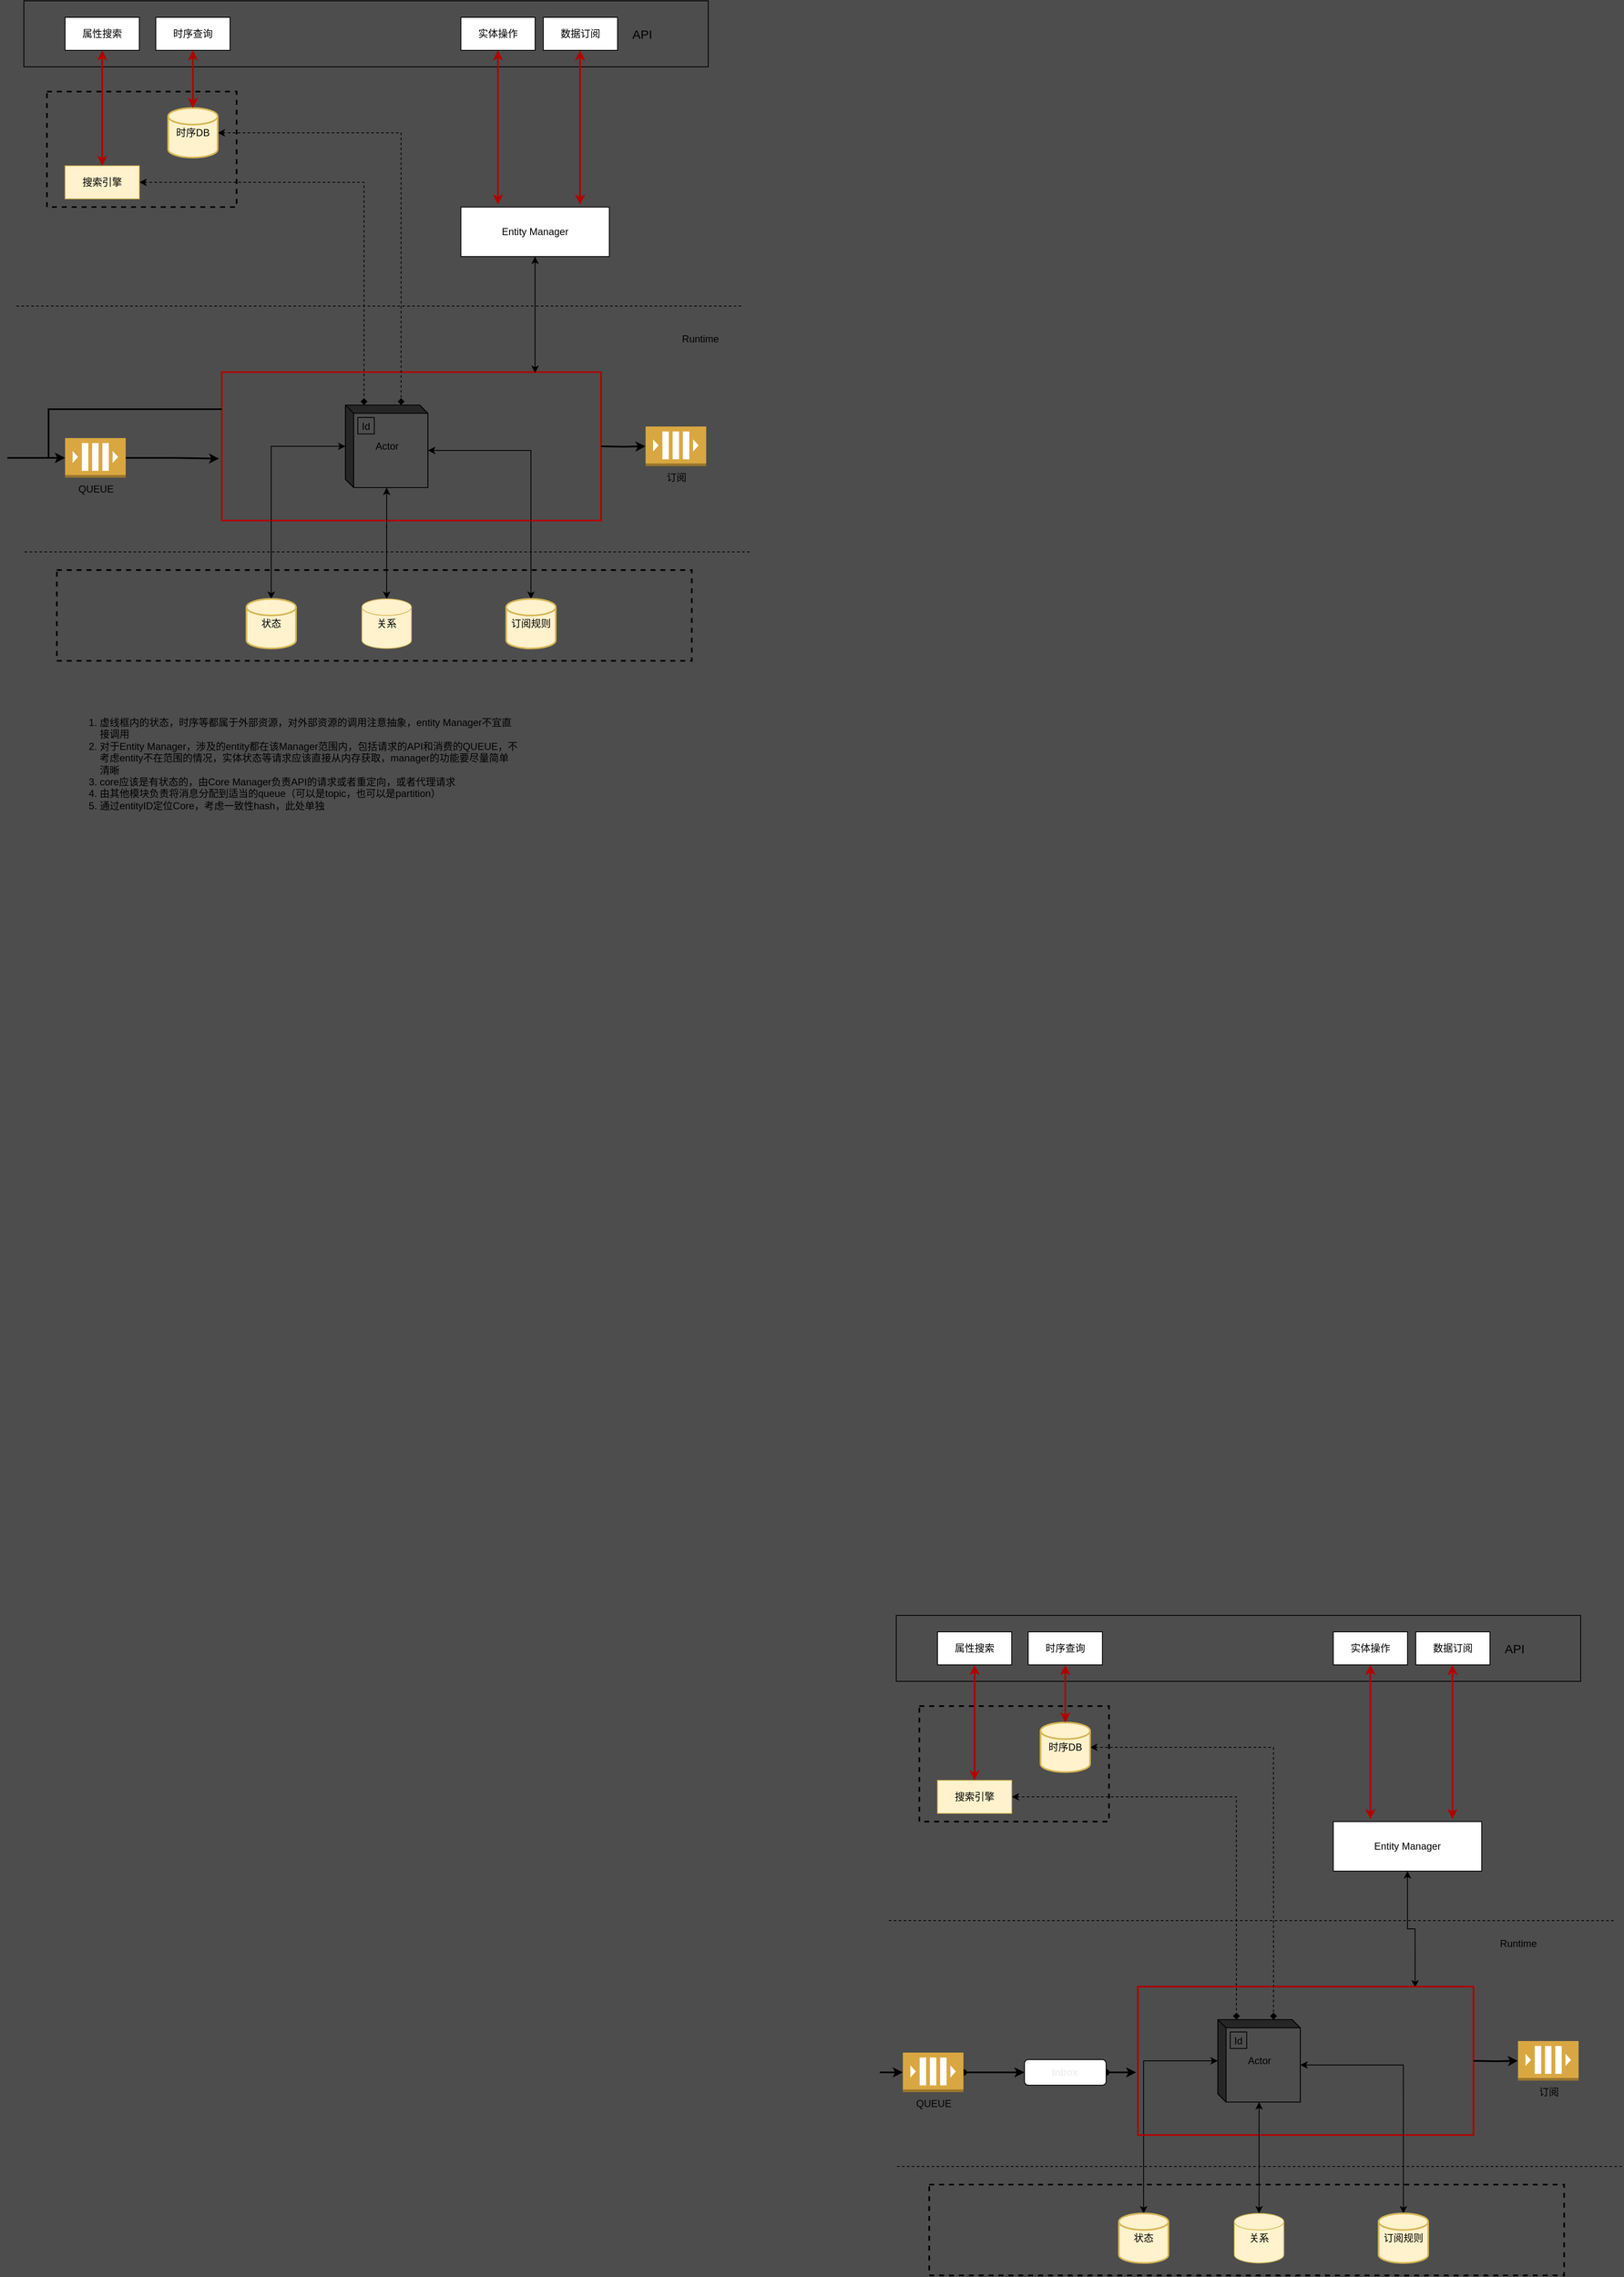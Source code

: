 <mxfile>
    <diagram id="FyU0Id2eyItsdnWR5h70" name="第 1 页">
        <mxGraphModel dx="3776" dy="2023" grid="0" gridSize="10" guides="1" tooltips="1" connect="1" arrows="1" fold="1" page="1" pageScale="1" pageWidth="827" pageHeight="1169" background="#4D4D4D" math="0" shadow="0">
            <root>
                <mxCell id="0"/>
                <mxCell id="1" parent="0"/>
                <mxCell id="mnI2pozkd_vBqkln2XHi-1" value="" style="rounded=0;whiteSpace=wrap;html=1;fillColor=none;" parent="1" vertex="1">
                    <mxGeometry x="-184.06" y="587" width="830" height="80" as="geometry"/>
                </mxCell>
                <mxCell id="mnI2pozkd_vBqkln2XHi-2" value="" style="rounded=0;whiteSpace=wrap;html=1;strokeWidth=2;strokeColor=#B20000;fontColor=#ffffff;fillColor=none;" parent="1" vertex="1">
                    <mxGeometry x="55.94" y="1037" width="460" height="180" as="geometry"/>
                </mxCell>
                <mxCell id="mnI2pozkd_vBqkln2XHi-3" value="" style="rounded=0;whiteSpace=wrap;html=1;fillColor=none;fontSize=15;dashed=1;strokeWidth=2;" parent="1" vertex="1">
                    <mxGeometry x="-144.06" y="1277" width="770" height="110" as="geometry"/>
                </mxCell>
                <mxCell id="mnI2pozkd_vBqkln2XHi-4" style="edgeStyle=orthogonalEdgeStyle;rounded=0;orthogonalLoop=1;jettySize=auto;html=1;startArrow=classic;startFill=1;endArrow=classic;endFill=1;fillColor=#e51400;strokeColor=#B20000;strokeWidth=2;" parent="1" source="mnI2pozkd_vBqkln2XHi-5" target="mnI2pozkd_vBqkln2XHi-12" edge="1">
                    <mxGeometry relative="1" as="geometry"/>
                </mxCell>
                <mxCell id="mnI2pozkd_vBqkln2XHi-5" value="属性搜索" style="rounded=0;whiteSpace=wrap;html=1;" parent="1" vertex="1">
                    <mxGeometry x="-134.06" y="607" width="90" height="40" as="geometry"/>
                </mxCell>
                <mxCell id="mnI2pozkd_vBqkln2XHi-6" value="时序查询" style="rounded=0;whiteSpace=wrap;html=1;" parent="1" vertex="1">
                    <mxGeometry x="-24.06" y="607" width="90" height="40" as="geometry"/>
                </mxCell>
                <mxCell id="mnI2pozkd_vBqkln2XHi-9" style="edgeStyle=orthogonalEdgeStyle;rounded=0;orthogonalLoop=1;jettySize=auto;html=1;startArrow=classic;startFill=1;endArrow=classic;endFill=1;strokeWidth=2;fontSize=15;fillColor=#e51400;strokeColor=#B20000;" parent="1" source="mnI2pozkd_vBqkln2XHi-10" edge="1">
                    <mxGeometry relative="1" as="geometry">
                        <mxPoint x="390.94" y="834" as="targetPoint"/>
                        <Array as="points">
                            <mxPoint x="390.94" y="834"/>
                            <mxPoint x="390.94" y="834"/>
                        </Array>
                    </mxGeometry>
                </mxCell>
                <mxCell id="mnI2pozkd_vBqkln2XHi-10" value="实体操作" style="rounded=0;whiteSpace=wrap;html=1;" parent="1" vertex="1">
                    <mxGeometry x="345.94" y="607" width="90" height="40" as="geometry"/>
                </mxCell>
                <mxCell id="mnI2pozkd_vBqkln2XHi-11" style="edgeStyle=orthogonalEdgeStyle;rounded=0;orthogonalLoop=1;jettySize=auto;html=1;entryX=0;entryY=0;entryDx=22.5;entryDy=0;entryPerimeter=0;startArrow=classic;startFill=1;endArrow=diamond;endFill=1;strokeWidth=1;fontSize=15;dashed=1;" parent="1" source="mnI2pozkd_vBqkln2XHi-12" target="mnI2pozkd_vBqkln2XHi-21" edge="1">
                    <mxGeometry relative="1" as="geometry"/>
                </mxCell>
                <mxCell id="mnI2pozkd_vBqkln2XHi-12" value="&lt;font color=&quot;#000000&quot;&gt;搜索引擎&lt;/font&gt;" style="rounded=0;whiteSpace=wrap;html=1;fillColor=#fff2cc;strokeColor=#d6b656;" parent="1" vertex="1">
                    <mxGeometry x="-134.06" y="787" width="90" height="40" as="geometry"/>
                </mxCell>
                <mxCell id="mnI2pozkd_vBqkln2XHi-13" style="edgeStyle=orthogonalEdgeStyle;rounded=0;orthogonalLoop=1;jettySize=auto;html=1;exitX=0;exitY=0.25;exitDx=0;exitDy=0;entryX=0;entryY=0.5;entryDx=0;entryDy=0;entryPerimeter=0;startArrow=none;startFill=0;strokeWidth=2;" parent="1" source="mnI2pozkd_vBqkln2XHi-2" target="mnI2pozkd_vBqkln2XHi-17" edge="1">
                    <mxGeometry relative="1" as="geometry"/>
                </mxCell>
                <mxCell id="mnI2pozkd_vBqkln2XHi-14" style="edgeStyle=orthogonalEdgeStyle;rounded=0;orthogonalLoop=1;jettySize=auto;html=1;entryX=0;entryY=0.5;entryDx=0;entryDy=0;entryPerimeter=0;startArrow=none;startFill=0;endArrow=classic;endFill=1;strokeWidth=2;fontSize=15;" parent="1" target="mnI2pozkd_vBqkln2XHi-29" edge="1">
                    <mxGeometry relative="1" as="geometry">
                        <mxPoint x="515.94" y="1127" as="sourcePoint"/>
                    </mxGeometry>
                </mxCell>
                <mxCell id="mnI2pozkd_vBqkln2XHi-15" value="" style="edgeStyle=orthogonalEdgeStyle;rounded=0;orthogonalLoop=1;jettySize=auto;html=1;strokeWidth=2;entryX=-0.007;entryY=0.583;entryDx=0;entryDy=0;entryPerimeter=0;" parent="1" source="mnI2pozkd_vBqkln2XHi-17" target="mnI2pozkd_vBqkln2XHi-2" edge="1">
                    <mxGeometry relative="1" as="geometry"/>
                </mxCell>
                <mxCell id="mnI2pozkd_vBqkln2XHi-16" value="" style="edgeStyle=orthogonalEdgeStyle;rounded=0;orthogonalLoop=1;jettySize=auto;html=1;startArrow=classic;startFill=1;endArrow=none;endFill=0;strokeWidth=2;fontSize=15;" parent="1" source="mnI2pozkd_vBqkln2XHi-17" edge="1">
                    <mxGeometry relative="1" as="geometry">
                        <mxPoint x="-194.06" y="1141" as="targetPoint"/>
                        <Array as="points">
                            <mxPoint x="-204.06" y="1141"/>
                            <mxPoint x="-204.06" y="1141"/>
                        </Array>
                    </mxGeometry>
                </mxCell>
                <mxCell id="mnI2pozkd_vBqkln2XHi-17" value="QUEUE" style="outlineConnect=0;dashed=0;verticalLabelPosition=bottom;verticalAlign=top;align=center;html=1;shape=mxgraph.aws3.queue;fillColor=#D9A741;gradientColor=none;" parent="1" vertex="1">
                    <mxGeometry x="-134.06" y="1117" width="73.5" height="48" as="geometry"/>
                </mxCell>
                <mxCell id="mnI2pozkd_vBqkln2XHi-18" style="edgeStyle=orthogonalEdgeStyle;rounded=0;orthogonalLoop=1;jettySize=auto;html=1;startArrow=classic;startFill=1;" parent="1" source="mnI2pozkd_vBqkln2XHi-21" target="mnI2pozkd_vBqkln2XHi-23" edge="1">
                    <mxGeometry relative="1" as="geometry"/>
                </mxCell>
                <mxCell id="mnI2pozkd_vBqkln2XHi-19" style="edgeStyle=orthogonalEdgeStyle;rounded=0;orthogonalLoop=1;jettySize=auto;html=1;startArrow=classic;startFill=1;endArrow=classic;endFill=1;strokeWidth=1;fontSize=15;" parent="1" source="mnI2pozkd_vBqkln2XHi-21" target="mnI2pozkd_vBqkln2XHi-24" edge="1">
                    <mxGeometry relative="1" as="geometry"/>
                </mxCell>
                <mxCell id="mnI2pozkd_vBqkln2XHi-20" style="edgeStyle=orthogonalEdgeStyle;rounded=0;orthogonalLoop=1;jettySize=auto;html=1;exitX=0;exitY=0;exitDx=100;exitDy=55;exitPerimeter=0;entryX=0.5;entryY=0;entryDx=0;entryDy=0;entryPerimeter=0;startArrow=classic;startFill=1;endArrow=classic;endFill=1;strokeWidth=1;fontSize=15;" parent="1" source="mnI2pozkd_vBqkln2XHi-21" target="mnI2pozkd_vBqkln2XHi-25" edge="1">
                    <mxGeometry relative="1" as="geometry"/>
                </mxCell>
                <mxCell id="mnI2pozkd_vBqkln2XHi-21" value="Actor" style="html=1;dashed=0;whitespace=wrap;shape=mxgraph.dfd.externalEntity;fillColor=none;" parent="1" vertex="1">
                    <mxGeometry x="205.94" y="1077" width="100" height="100" as="geometry"/>
                </mxCell>
                <mxCell id="mnI2pozkd_vBqkln2XHi-22" value="Id" style="autosize=1;part=1;resizable=0;strokeColor=inherit;fillColor=inherit;gradientColor=inherit;" parent="mnI2pozkd_vBqkln2XHi-21" vertex="1">
                    <mxGeometry width="20" height="20" relative="1" as="geometry">
                        <mxPoint x="15" y="15" as="offset"/>
                    </mxGeometry>
                </mxCell>
                <mxCell id="mnI2pozkd_vBqkln2XHi-23" value="&lt;font color=&quot;#000000&quot;&gt;状态&lt;/font&gt;" style="strokeWidth=2;html=1;shape=mxgraph.flowchart.database;whiteSpace=wrap;fillColor=#fff2cc;strokeColor=#d6b656;" parent="1" vertex="1">
                    <mxGeometry x="85.94" y="1312" width="60" height="60" as="geometry"/>
                </mxCell>
                <mxCell id="mnI2pozkd_vBqkln2XHi-24" value="&lt;font color=&quot;#000000&quot;&gt;关系&lt;/font&gt;" style="strokeWidth=1;html=1;shape=mxgraph.flowchart.database;whiteSpace=wrap;fillColor=#fff2cc;strokeColor=#d6b656;" parent="1" vertex="1">
                    <mxGeometry x="225.94" y="1312" width="60" height="60" as="geometry"/>
                </mxCell>
                <mxCell id="mnI2pozkd_vBqkln2XHi-25" value="&lt;font color=&quot;#000000&quot;&gt;订阅规则&lt;/font&gt;" style="strokeWidth=2;html=1;shape=mxgraph.flowchart.database;whiteSpace=wrap;fillColor=#fff2cc;strokeColor=#d6b656;" parent="1" vertex="1">
                    <mxGeometry x="400.94" y="1312" width="60" height="60" as="geometry"/>
                </mxCell>
                <mxCell id="mnI2pozkd_vBqkln2XHi-26" style="edgeStyle=orthogonalEdgeStyle;rounded=0;orthogonalLoop=1;jettySize=auto;html=1;entryX=0;entryY=0;entryDx=67.5;entryDy=0;entryPerimeter=0;startArrow=classic;startFill=1;endArrow=diamond;endFill=1;strokeWidth=1;fontSize=15;dashed=1;" parent="1" source="mnI2pozkd_vBqkln2XHi-27" target="mnI2pozkd_vBqkln2XHi-21" edge="1">
                    <mxGeometry relative="1" as="geometry"/>
                </mxCell>
                <mxCell id="mnI2pozkd_vBqkln2XHi-27" value="&lt;font color=&quot;#000000&quot;&gt;时序DB&lt;/font&gt;" style="strokeWidth=2;html=1;shape=mxgraph.flowchart.database;whiteSpace=wrap;fillColor=#fff2cc;strokeColor=#d6b656;" parent="1" vertex="1">
                    <mxGeometry x="-9.06" y="717" width="60" height="60" as="geometry"/>
                </mxCell>
                <mxCell id="mnI2pozkd_vBqkln2XHi-28" style="edgeStyle=orthogonalEdgeStyle;rounded=0;orthogonalLoop=1;jettySize=auto;html=1;entryX=0.5;entryY=0;entryDx=0;entryDy=0;startArrow=classic;startFill=1;fillColor=#e51400;strokeColor=#B20000;strokeWidth=2;" parent="1" source="mnI2pozkd_vBqkln2XHi-6" target="mnI2pozkd_vBqkln2XHi-27" edge="1">
                    <mxGeometry relative="1" as="geometry">
                        <mxPoint x="20.94" y="827" as="targetPoint"/>
                        <mxPoint x="20.94" y="647" as="sourcePoint"/>
                    </mxGeometry>
                </mxCell>
                <mxCell id="mnI2pozkd_vBqkln2XHi-29" value="订阅" style="outlineConnect=0;dashed=0;verticalLabelPosition=bottom;verticalAlign=top;align=center;html=1;shape=mxgraph.aws3.queue;fillColor=#D9A741;gradientColor=none;" parent="1" vertex="1">
                    <mxGeometry x="569.94" y="1103" width="73.5" height="48" as="geometry"/>
                </mxCell>
                <mxCell id="mnI2pozkd_vBqkln2XHi-30" value="" style="rounded=0;whiteSpace=wrap;html=1;dashed=1;strokeWidth=2;fillColor=none;fontSize=15;" parent="1" vertex="1">
                    <mxGeometry x="-156.06" y="697" width="230" height="140" as="geometry"/>
                </mxCell>
                <mxCell id="mnI2pozkd_vBqkln2XHi-31" value="API" style="text;html=1;strokeColor=none;fillColor=none;align=center;verticalAlign=middle;whiteSpace=wrap;rounded=0;dashed=1;fontSize=15;" parent="1" vertex="1">
                    <mxGeometry x="545.94" y="617" width="40" height="20" as="geometry"/>
                </mxCell>
                <mxCell id="mnI2pozkd_vBqkln2XHi-32" value="数据订阅" style="rounded=0;whiteSpace=wrap;html=1;" parent="1" vertex="1">
                    <mxGeometry x="445.94" y="607" width="90" height="40" as="geometry"/>
                </mxCell>
                <mxCell id="mnI2pozkd_vBqkln2XHi-33" style="edgeStyle=orthogonalEdgeStyle;rounded=0;orthogonalLoop=1;jettySize=auto;html=1;startArrow=classic;startFill=1;endArrow=classic;endFill=1;strokeWidth=2;fontSize=15;fillColor=#e51400;strokeColor=#B20000;" parent="1" edge="1">
                    <mxGeometry relative="1" as="geometry">
                        <mxPoint x="490.44" y="647" as="sourcePoint"/>
                        <mxPoint x="490.44" y="834" as="targetPoint"/>
                    </mxGeometry>
                </mxCell>
                <mxCell id="mnI2pozkd_vBqkln2XHi-41" style="edgeStyle=orthogonalEdgeStyle;rounded=0;orthogonalLoop=1;jettySize=auto;html=1;entryX=0.826;entryY=0.006;entryDx=0;entryDy=0;entryPerimeter=0;startArrow=classic;startFill=1;endArrow=classic;endFill=1;strokeWidth=1;" parent="1" source="mnI2pozkd_vBqkln2XHi-35" target="mnI2pozkd_vBqkln2XHi-2" edge="1">
                    <mxGeometry relative="1" as="geometry"/>
                </mxCell>
                <mxCell id="mnI2pozkd_vBqkln2XHi-35" value="Entity Manager" style="rounded=0;whiteSpace=wrap;html=1;" parent="1" vertex="1">
                    <mxGeometry x="345.94" y="837" width="180" height="60" as="geometry"/>
                </mxCell>
                <mxCell id="mnI2pozkd_vBqkln2XHi-42" value="&lt;ol&gt;&lt;li&gt;虚线框内的状态，时序等都属于外部资源，对外部资源的调用注意抽象，entity Manager不宜直接调用&lt;/li&gt;&lt;li&gt;对于Entity Manager，涉及的entity都在该Manager范围内，包括请求的API和消费的QUEUE，不考虑entity不在范围的情况，实体状态等请求应该直接从内存获取，manager的功能要尽量简单清晰&lt;/li&gt;&lt;li&gt;core应该是有状态的，由Core Manager负责API的请求或者重定向，或者代理请求&lt;/li&gt;&lt;li&gt;由其他模块负责将消息分配到适当的queue（可以是topic，也可以是partition）&lt;/li&gt;&lt;li&gt;通过entityID定位Core，考虑一致性hash，此处单独&lt;/li&gt;&lt;/ol&gt;" style="text;html=1;strokeColor=none;fillColor=none;align=left;verticalAlign=middle;whiteSpace=wrap;rounded=0;" parent="1" vertex="1">
                    <mxGeometry x="-134.06" y="1457" width="550" height="110" as="geometry"/>
                </mxCell>
                <mxCell id="mnI2pozkd_vBqkln2XHi-44" value="" style="endArrow=none;html=1;strokeWidth=1;dashed=1;" parent="1" edge="1">
                    <mxGeometry width="50" height="50" relative="1" as="geometry">
                        <mxPoint x="685.94" y="957" as="sourcePoint"/>
                        <mxPoint x="-194.06" y="957" as="targetPoint"/>
                    </mxGeometry>
                </mxCell>
                <mxCell id="mnI2pozkd_vBqkln2XHi-45" value="" style="endArrow=none;html=1;strokeWidth=1;dashed=1;" parent="1" edge="1">
                    <mxGeometry width="50" height="50" relative="1" as="geometry">
                        <mxPoint x="695.94" y="1255" as="sourcePoint"/>
                        <mxPoint x="-184.06" y="1255" as="targetPoint"/>
                    </mxGeometry>
                </mxCell>
                <mxCell id="mnI2pozkd_vBqkln2XHi-46" value="Runtime" style="text;html=1;strokeColor=none;fillColor=none;align=center;verticalAlign=middle;whiteSpace=wrap;rounded=0;" parent="1" vertex="1">
                    <mxGeometry x="586.94" y="987" width="99" height="20" as="geometry"/>
                </mxCell>
                <mxCell id="188" value="" style="rounded=0;whiteSpace=wrap;html=1;fillColor=none;" vertex="1" parent="1">
                    <mxGeometry x="873.94" y="2544" width="830" height="80" as="geometry"/>
                </mxCell>
                <mxCell id="189" value="" style="rounded=0;whiteSpace=wrap;html=1;strokeWidth=2;strokeColor=#B20000;fontColor=#ffffff;fillColor=none;" vertex="1" parent="1">
                    <mxGeometry x="1166.94" y="2994" width="407" height="180" as="geometry"/>
                </mxCell>
                <mxCell id="190" value="" style="rounded=0;whiteSpace=wrap;html=1;fillColor=none;fontSize=15;dashed=1;strokeWidth=2;" vertex="1" parent="1">
                    <mxGeometry x="913.94" y="3234" width="770" height="110" as="geometry"/>
                </mxCell>
                <mxCell id="191" style="edgeStyle=orthogonalEdgeStyle;rounded=0;orthogonalLoop=1;jettySize=auto;html=1;startArrow=classic;startFill=1;endArrow=classic;endFill=1;fillColor=#e51400;strokeColor=#B20000;strokeWidth=2;" edge="1" parent="1" source="192" target="197">
                    <mxGeometry relative="1" as="geometry"/>
                </mxCell>
                <mxCell id="192" value="属性搜索" style="rounded=0;whiteSpace=wrap;html=1;" vertex="1" parent="1">
                    <mxGeometry x="923.94" y="2564" width="90" height="40" as="geometry"/>
                </mxCell>
                <mxCell id="193" value="时序查询" style="rounded=0;whiteSpace=wrap;html=1;" vertex="1" parent="1">
                    <mxGeometry x="1033.94" y="2564" width="90" height="40" as="geometry"/>
                </mxCell>
                <mxCell id="194" style="edgeStyle=orthogonalEdgeStyle;rounded=0;orthogonalLoop=1;jettySize=auto;html=1;startArrow=classic;startFill=1;endArrow=classic;endFill=1;strokeWidth=2;fontSize=15;fillColor=#e51400;strokeColor=#B20000;" edge="1" parent="1" source="195">
                    <mxGeometry relative="1" as="geometry">
                        <mxPoint x="1448.94" y="2791" as="targetPoint"/>
                        <Array as="points">
                            <mxPoint x="1448.94" y="2791"/>
                            <mxPoint x="1448.94" y="2791"/>
                        </Array>
                    </mxGeometry>
                </mxCell>
                <mxCell id="195" value="实体操作" style="rounded=0;whiteSpace=wrap;html=1;" vertex="1" parent="1">
                    <mxGeometry x="1403.94" y="2564" width="90" height="40" as="geometry"/>
                </mxCell>
                <mxCell id="196" style="edgeStyle=orthogonalEdgeStyle;rounded=0;orthogonalLoop=1;jettySize=auto;html=1;entryX=0;entryY=0;entryDx=22.5;entryDy=0;entryPerimeter=0;startArrow=classic;startFill=1;endArrow=diamond;endFill=1;strokeWidth=1;fontSize=15;dashed=1;" edge="1" parent="1" source="197" target="206">
                    <mxGeometry relative="1" as="geometry"/>
                </mxCell>
                <mxCell id="197" value="&lt;font color=&quot;#000000&quot;&gt;搜索引擎&lt;/font&gt;" style="rounded=0;whiteSpace=wrap;html=1;fillColor=#fff2cc;strokeColor=#d6b656;" vertex="1" parent="1">
                    <mxGeometry x="923.94" y="2744" width="90" height="40" as="geometry"/>
                </mxCell>
                <mxCell id="199" style="edgeStyle=orthogonalEdgeStyle;rounded=0;orthogonalLoop=1;jettySize=auto;html=1;entryX=0;entryY=0.5;entryDx=0;entryDy=0;entryPerimeter=0;startArrow=none;startFill=0;endArrow=classic;endFill=1;strokeWidth=2;fontSize=15;" edge="1" parent="1" target="214">
                    <mxGeometry relative="1" as="geometry">
                        <mxPoint x="1573.94" y="3084" as="sourcePoint"/>
                    </mxGeometry>
                </mxCell>
                <mxCell id="201" value="" style="edgeStyle=orthogonalEdgeStyle;rounded=0;orthogonalLoop=1;jettySize=auto;html=1;startArrow=classic;startFill=1;endArrow=none;endFill=0;strokeWidth=2;fontSize=15;" edge="1" parent="1" source="202">
                    <mxGeometry relative="1" as="geometry">
                        <mxPoint x="863.94" y="3098" as="targetPoint"/>
                        <Array as="points">
                            <mxPoint x="853.94" y="3098"/>
                            <mxPoint x="853.94" y="3098"/>
                        </Array>
                    </mxGeometry>
                </mxCell>
                <mxCell id="225" style="edgeStyle=none;html=1;exitX=1;exitY=0.5;exitDx=0;exitDy=0;exitPerimeter=0;fontColor=#F0F0F0;startArrow=oval;startFill=1;endArrow=classic;endFill=1;strokeWidth=2;" edge="1" parent="1" source="202" target="224">
                    <mxGeometry relative="1" as="geometry"/>
                </mxCell>
                <mxCell id="202" value="QUEUE" style="outlineConnect=0;dashed=0;verticalLabelPosition=bottom;verticalAlign=top;align=center;html=1;shape=mxgraph.aws3.queue;fillColor=#D9A741;gradientColor=none;" vertex="1" parent="1">
                    <mxGeometry x="881.94" y="3074" width="73.5" height="48" as="geometry"/>
                </mxCell>
                <mxCell id="203" style="edgeStyle=orthogonalEdgeStyle;rounded=0;orthogonalLoop=1;jettySize=auto;html=1;startArrow=classic;startFill=1;" edge="1" parent="1" source="206" target="208">
                    <mxGeometry relative="1" as="geometry"/>
                </mxCell>
                <mxCell id="204" style="edgeStyle=orthogonalEdgeStyle;rounded=0;orthogonalLoop=1;jettySize=auto;html=1;startArrow=classic;startFill=1;endArrow=classic;endFill=1;strokeWidth=1;fontSize=15;" edge="1" parent="1" source="206" target="209">
                    <mxGeometry relative="1" as="geometry"/>
                </mxCell>
                <mxCell id="205" style="edgeStyle=orthogonalEdgeStyle;rounded=0;orthogonalLoop=1;jettySize=auto;html=1;exitX=0;exitY=0;exitDx=100;exitDy=55;exitPerimeter=0;entryX=0.5;entryY=0;entryDx=0;entryDy=0;entryPerimeter=0;startArrow=classic;startFill=1;endArrow=classic;endFill=1;strokeWidth=1;fontSize=15;" edge="1" parent="1" source="206" target="210">
                    <mxGeometry relative="1" as="geometry"/>
                </mxCell>
                <mxCell id="206" value="Actor" style="html=1;dashed=0;whitespace=wrap;shape=mxgraph.dfd.externalEntity;fillColor=none;" vertex="1" parent="1">
                    <mxGeometry x="1263.94" y="3034" width="100" height="100" as="geometry"/>
                </mxCell>
                <mxCell id="207" value="Id" style="autosize=1;part=1;resizable=0;strokeColor=inherit;fillColor=inherit;gradientColor=inherit;" vertex="1" parent="206">
                    <mxGeometry width="20" height="20" relative="1" as="geometry">
                        <mxPoint x="15" y="15" as="offset"/>
                    </mxGeometry>
                </mxCell>
                <mxCell id="208" value="&lt;font color=&quot;#000000&quot;&gt;状态&lt;/font&gt;" style="strokeWidth=2;html=1;shape=mxgraph.flowchart.database;whiteSpace=wrap;fillColor=#fff2cc;strokeColor=#d6b656;" vertex="1" parent="1">
                    <mxGeometry x="1143.94" y="3269" width="60" height="60" as="geometry"/>
                </mxCell>
                <mxCell id="209" value="&lt;font color=&quot;#000000&quot;&gt;关系&lt;/font&gt;" style="strokeWidth=1;html=1;shape=mxgraph.flowchart.database;whiteSpace=wrap;fillColor=#fff2cc;strokeColor=#d6b656;" vertex="1" parent="1">
                    <mxGeometry x="1283.94" y="3269" width="60" height="60" as="geometry"/>
                </mxCell>
                <mxCell id="210" value="&lt;font color=&quot;#000000&quot;&gt;订阅规则&lt;/font&gt;" style="strokeWidth=2;html=1;shape=mxgraph.flowchart.database;whiteSpace=wrap;fillColor=#fff2cc;strokeColor=#d6b656;" vertex="1" parent="1">
                    <mxGeometry x="1458.94" y="3269" width="60" height="60" as="geometry"/>
                </mxCell>
                <mxCell id="211" style="edgeStyle=orthogonalEdgeStyle;rounded=0;orthogonalLoop=1;jettySize=auto;html=1;entryX=0;entryY=0;entryDx=67.5;entryDy=0;entryPerimeter=0;startArrow=classic;startFill=1;endArrow=diamond;endFill=1;strokeWidth=1;fontSize=15;dashed=1;" edge="1" parent="1" source="212" target="206">
                    <mxGeometry relative="1" as="geometry"/>
                </mxCell>
                <mxCell id="212" value="&lt;font color=&quot;#000000&quot;&gt;时序DB&lt;/font&gt;" style="strokeWidth=2;html=1;shape=mxgraph.flowchart.database;whiteSpace=wrap;fillColor=#fff2cc;strokeColor=#d6b656;" vertex="1" parent="1">
                    <mxGeometry x="1048.94" y="2674" width="60" height="60" as="geometry"/>
                </mxCell>
                <mxCell id="213" style="edgeStyle=orthogonalEdgeStyle;rounded=0;orthogonalLoop=1;jettySize=auto;html=1;entryX=0.5;entryY=0;entryDx=0;entryDy=0;startArrow=classic;startFill=1;fillColor=#e51400;strokeColor=#B20000;strokeWidth=2;" edge="1" parent="1" source="193" target="212">
                    <mxGeometry relative="1" as="geometry">
                        <mxPoint x="1078.94" y="2784" as="targetPoint"/>
                        <mxPoint x="1078.94" y="2604" as="sourcePoint"/>
                    </mxGeometry>
                </mxCell>
                <mxCell id="214" value="订阅" style="outlineConnect=0;dashed=0;verticalLabelPosition=bottom;verticalAlign=top;align=center;html=1;shape=mxgraph.aws3.queue;fillColor=#D9A741;gradientColor=none;" vertex="1" parent="1">
                    <mxGeometry x="1627.94" y="3060" width="73.5" height="48" as="geometry"/>
                </mxCell>
                <mxCell id="215" value="" style="rounded=0;whiteSpace=wrap;html=1;dashed=1;strokeWidth=2;fillColor=none;fontSize=15;" vertex="1" parent="1">
                    <mxGeometry x="901.94" y="2654" width="230" height="140" as="geometry"/>
                </mxCell>
                <mxCell id="216" value="API" style="text;html=1;strokeColor=none;fillColor=none;align=center;verticalAlign=middle;whiteSpace=wrap;rounded=0;dashed=1;fontSize=15;" vertex="1" parent="1">
                    <mxGeometry x="1603.94" y="2574" width="40" height="20" as="geometry"/>
                </mxCell>
                <mxCell id="217" value="数据订阅" style="rounded=0;whiteSpace=wrap;html=1;" vertex="1" parent="1">
                    <mxGeometry x="1503.94" y="2564" width="90" height="40" as="geometry"/>
                </mxCell>
                <mxCell id="218" style="edgeStyle=orthogonalEdgeStyle;rounded=0;orthogonalLoop=1;jettySize=auto;html=1;startArrow=classic;startFill=1;endArrow=classic;endFill=1;strokeWidth=2;fontSize=15;fillColor=#e51400;strokeColor=#B20000;" edge="1" parent="1">
                    <mxGeometry relative="1" as="geometry">
                        <mxPoint x="1548.44" y="2604" as="sourcePoint"/>
                        <mxPoint x="1548.44" y="2791" as="targetPoint"/>
                    </mxGeometry>
                </mxCell>
                <mxCell id="219" style="edgeStyle=orthogonalEdgeStyle;rounded=0;orthogonalLoop=1;jettySize=auto;html=1;entryX=0.826;entryY=0.006;entryDx=0;entryDy=0;entryPerimeter=0;startArrow=classic;startFill=1;endArrow=classic;endFill=1;strokeWidth=1;" edge="1" parent="1" source="220" target="189">
                    <mxGeometry relative="1" as="geometry"/>
                </mxCell>
                <mxCell id="220" value="Entity Manager" style="rounded=0;whiteSpace=wrap;html=1;" vertex="1" parent="1">
                    <mxGeometry x="1403.94" y="2794" width="180" height="60" as="geometry"/>
                </mxCell>
                <mxCell id="221" value="" style="endArrow=none;html=1;strokeWidth=1;dashed=1;" edge="1" parent="1">
                    <mxGeometry width="50" height="50" relative="1" as="geometry">
                        <mxPoint x="1743.94" y="2914" as="sourcePoint"/>
                        <mxPoint x="863.94" y="2914" as="targetPoint"/>
                    </mxGeometry>
                </mxCell>
                <mxCell id="222" value="" style="endArrow=none;html=1;strokeWidth=1;dashed=1;" edge="1" parent="1">
                    <mxGeometry width="50" height="50" relative="1" as="geometry">
                        <mxPoint x="1753.94" y="3212" as="sourcePoint"/>
                        <mxPoint x="873.94" y="3212" as="targetPoint"/>
                    </mxGeometry>
                </mxCell>
                <mxCell id="223" value="Runtime" style="text;html=1;strokeColor=none;fillColor=none;align=center;verticalAlign=middle;whiteSpace=wrap;rounded=0;" vertex="1" parent="1">
                    <mxGeometry x="1578.94" y="2932" width="99" height="20" as="geometry"/>
                </mxCell>
                <mxCell id="226" style="edgeStyle=none;html=1;exitX=1;exitY=0.5;exitDx=0;exitDy=0;fontColor=#F0F0F0;startArrow=oval;startFill=1;endArrow=classic;endFill=1;strokeWidth=2;" edge="1" parent="1" source="224">
                    <mxGeometry relative="1" as="geometry">
                        <mxPoint x="1164.94" y="3098" as="targetPoint"/>
                    </mxGeometry>
                </mxCell>
                <mxCell id="224" value="&lt;font color=&quot;#f0f0f0&quot;&gt;&lt;b&gt;Inbox&lt;/b&gt;&lt;/font&gt;" style="rounded=1;whiteSpace=wrap;html=1;fontColor=#000000;" vertex="1" parent="1">
                    <mxGeometry x="1029.44" y="3082.5" width="99" height="31" as="geometry"/>
                </mxCell>
            </root>
        </mxGraphModel>
    </diagram>
</mxfile>